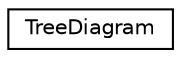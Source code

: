digraph "Graphical Class Hierarchy"
{
 // LATEX_PDF_SIZE
  edge [fontname="Helvetica",fontsize="10",labelfontname="Helvetica",labelfontsize="10"];
  node [fontname="Helvetica",fontsize="10",shape=record];
  rankdir="LR";
  Node0 [label="TreeDiagram",height=0.2,width=0.4,color="black", fillcolor="white", style="filled",URL="$classTreeDiagram.html",tooltip=" "];
}
